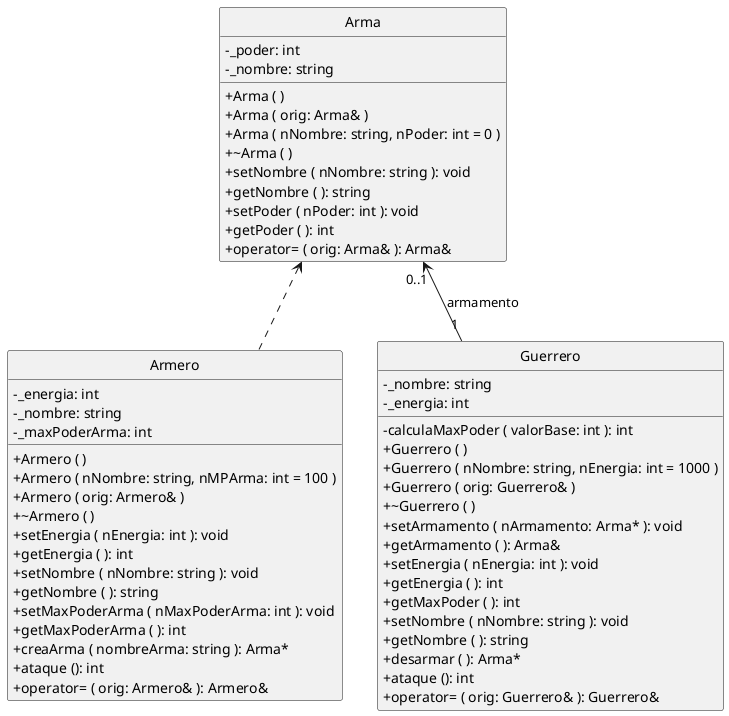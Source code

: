 @startuml
hide circle
skinparam monochrome true
skinparam classAttributeIconSize 0

Arma <.. Armero
Arma "0..1" <-- "1" Guerrero: armamento

Class Guerrero {
   - _nombre: string
   - _energia: int
   - calculaMaxPoder ( valorBase: int ): int
   + Guerrero ( )
   + Guerrero ( nNombre: string, nEnergia: int = 1000 )
   + Guerrero ( orig: Guerrero& )
   + ~Guerrero ( )
   + setArmamento ( nArmamento: Arma* ): void
   + getArmamento ( ): Arma&
   + setEnergia ( nEnergia: int ): void
   + getEnergia ( ): int
   + getMaxPoder ( ): int
   + setNombre ( nNombre: string ): void
   + getNombre ( ): string
   + desarmar ( ): Arma*
   + ataque (): int
   + operator= ( orig: Guerrero& ): Guerrero&
}

Class Arma {
   - _poder: int
   - _nombre: string
   + Arma ( )
   + Arma ( orig: Arma& )
   + Arma ( nNombre: string, nPoder: int = 0 )
   + ~Arma ( )
   + setNombre ( nNombre: string ): void
   + getNombre ( ): string
   + setPoder ( nPoder: int ): void
   + getPoder ( ): int
   + operator= ( orig: Arma& ): Arma&
}

Class Armero {
   - _energia: int
   - _nombre: string
   - _maxPoderArma: int
   + Armero ( )
   + Armero ( nNombre: string, nMPArma: int = 100 )
   + Armero ( orig: Armero& )
   + ~Armero ( )
   + setEnergia ( nEnergia: int ): void
   + getEnergia ( ): int
   + setNombre ( nNombre: string ): void
   + getNombre ( ): string
   + setMaxPoderArma ( nMaxPoderArma: int ): void
   + getMaxPoderArma ( ): int
   + creaArma ( nombreArma: string ): Arma*
   + ataque (): int
   + operator= ( orig: Armero& ): Armero&
}

@enduml
